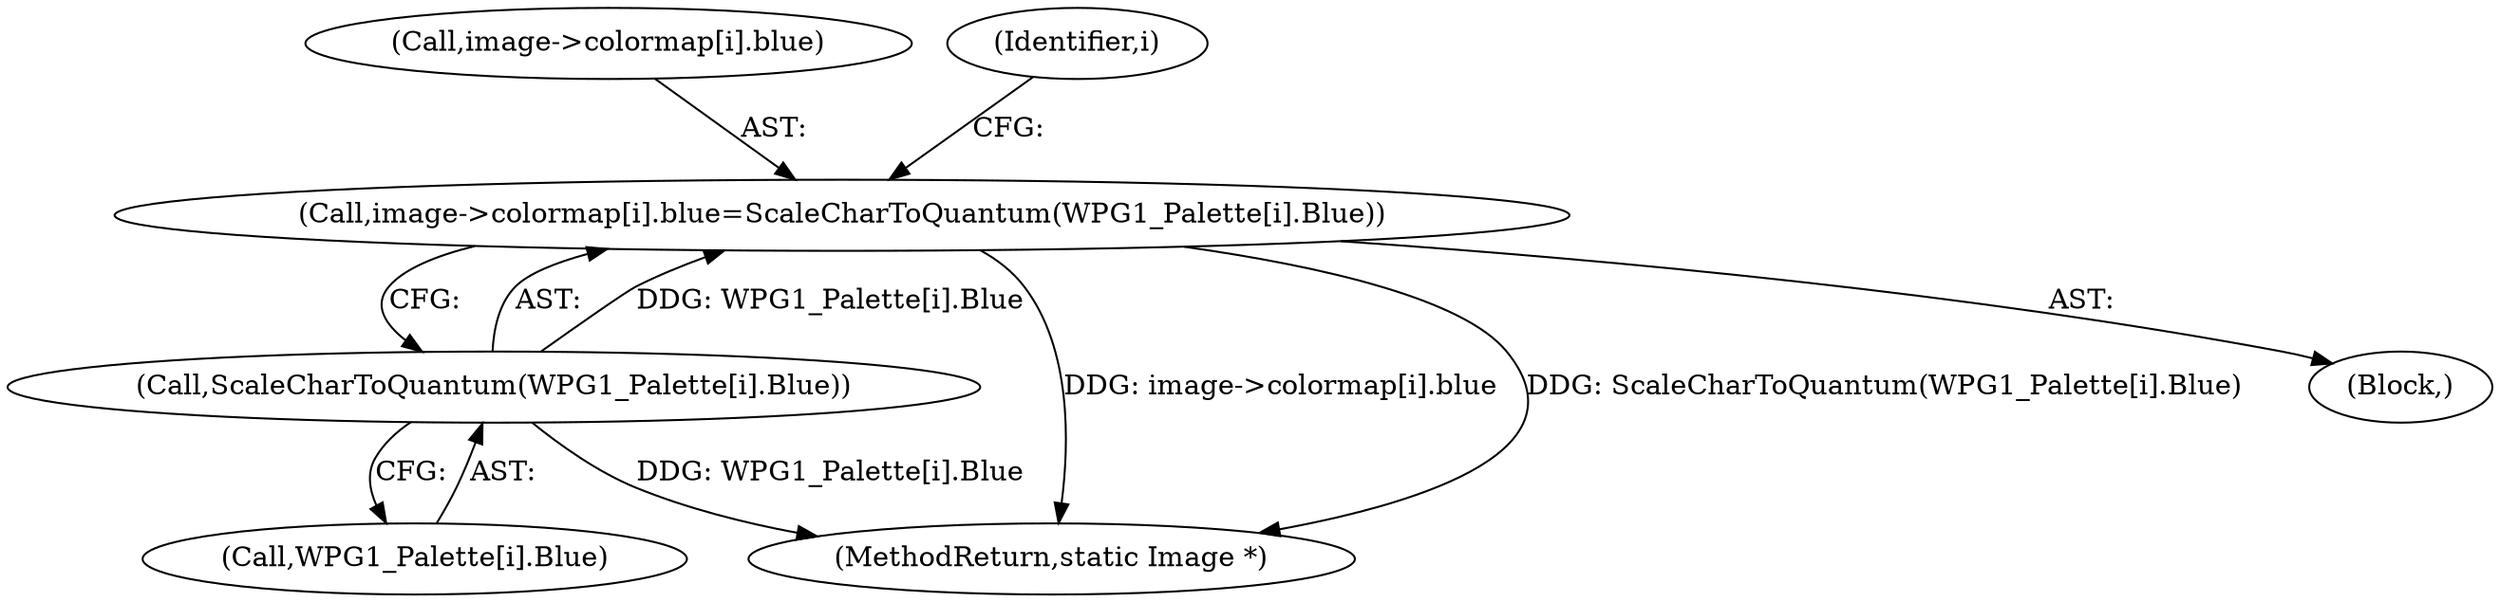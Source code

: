 digraph "0_ImageMagick_bef1e4f637d8f665bc133a9c6d30df08d983bc3a@pointer" {
"1000865" [label="(Call,image->colormap[i].blue=ScaleCharToQuantum(WPG1_Palette[i].Blue))"];
"1000873" [label="(Call,ScaleCharToQuantum(WPG1_Palette[i].Blue))"];
"1000866" [label="(Call,image->colormap[i].blue)"];
"1001928" [label="(MethodReturn,static Image *)"];
"1000873" [label="(Call,ScaleCharToQuantum(WPG1_Palette[i].Blue))"];
"1000835" [label="(Identifier,i)"];
"1000836" [label="(Block,)"];
"1000874" [label="(Call,WPG1_Palette[i].Blue)"];
"1000865" [label="(Call,image->colormap[i].blue=ScaleCharToQuantum(WPG1_Palette[i].Blue))"];
"1000865" -> "1000836"  [label="AST: "];
"1000865" -> "1000873"  [label="CFG: "];
"1000866" -> "1000865"  [label="AST: "];
"1000873" -> "1000865"  [label="AST: "];
"1000835" -> "1000865"  [label="CFG: "];
"1000865" -> "1001928"  [label="DDG: image->colormap[i].blue"];
"1000865" -> "1001928"  [label="DDG: ScaleCharToQuantum(WPG1_Palette[i].Blue)"];
"1000873" -> "1000865"  [label="DDG: WPG1_Palette[i].Blue"];
"1000873" -> "1000874"  [label="CFG: "];
"1000874" -> "1000873"  [label="AST: "];
"1000873" -> "1001928"  [label="DDG: WPG1_Palette[i].Blue"];
}

